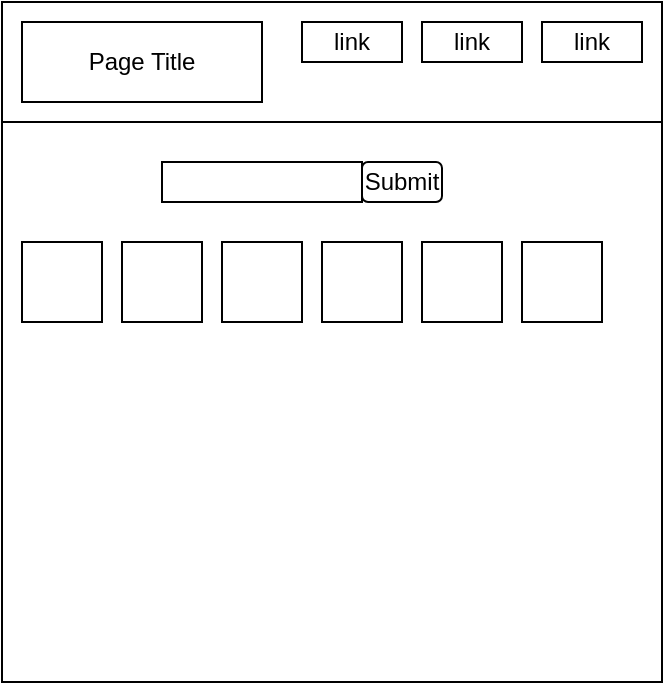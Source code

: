 <mxfile version="14.8.6" type="device"><diagram id="MNdUw5EYdM2hX-cuRLQA" name="Page-1"><mxGraphModel dx="426" dy="448" grid="1" gridSize="10" guides="1" tooltips="1" connect="1" arrows="1" fold="1" page="1" pageScale="1" pageWidth="850" pageHeight="1100" math="0" shadow="0"><root><mxCell id="0"/><mxCell id="1" parent="0"/><mxCell id="pliP_uUuBB7q0iGDRCVN-1" value="" style="rounded=0;whiteSpace=wrap;html=1;" vertex="1" parent="1"><mxGeometry x="60" y="70" width="330" height="340" as="geometry"/></mxCell><mxCell id="pliP_uUuBB7q0iGDRCVN-11" value="" style="rounded=0;whiteSpace=wrap;html=1;" vertex="1" parent="1"><mxGeometry x="60" y="70" width="330" height="60" as="geometry"/></mxCell><mxCell id="pliP_uUuBB7q0iGDRCVN-2" value="Page Title" style="rounded=0;whiteSpace=wrap;html=1;" vertex="1" parent="1"><mxGeometry x="70" y="80" width="120" height="40" as="geometry"/></mxCell><mxCell id="pliP_uUuBB7q0iGDRCVN-7" value="link" style="rounded=0;whiteSpace=wrap;html=1;" vertex="1" parent="1"><mxGeometry x="210" y="80" width="50" height="20" as="geometry"/></mxCell><mxCell id="pliP_uUuBB7q0iGDRCVN-9" value="link" style="rounded=0;whiteSpace=wrap;html=1;" vertex="1" parent="1"><mxGeometry x="330" y="80" width="50" height="20" as="geometry"/></mxCell><mxCell id="pliP_uUuBB7q0iGDRCVN-10" value="link" style="rounded=0;whiteSpace=wrap;html=1;" vertex="1" parent="1"><mxGeometry x="270" y="80" width="50" height="20" as="geometry"/></mxCell><mxCell id="pliP_uUuBB7q0iGDRCVN-12" value="" style="rounded=0;whiteSpace=wrap;html=1;" vertex="1" parent="1"><mxGeometry x="140" y="150" width="100" height="20" as="geometry"/></mxCell><mxCell id="pliP_uUuBB7q0iGDRCVN-13" value="Submit" style="rounded=1;whiteSpace=wrap;html=1;" vertex="1" parent="1"><mxGeometry x="240" y="150" width="40" height="20" as="geometry"/></mxCell><mxCell id="pliP_uUuBB7q0iGDRCVN-14" value="" style="rounded=0;whiteSpace=wrap;html=1;" vertex="1" parent="1"><mxGeometry x="70" y="190" width="40" height="40" as="geometry"/></mxCell><mxCell id="pliP_uUuBB7q0iGDRCVN-15" value="" style="rounded=0;whiteSpace=wrap;html=1;" vertex="1" parent="1"><mxGeometry x="120" y="190" width="40" height="40" as="geometry"/></mxCell><mxCell id="pliP_uUuBB7q0iGDRCVN-17" value="" style="rounded=0;whiteSpace=wrap;html=1;" vertex="1" parent="1"><mxGeometry x="270" y="190" width="40" height="40" as="geometry"/></mxCell><mxCell id="pliP_uUuBB7q0iGDRCVN-18" value="" style="rounded=0;whiteSpace=wrap;html=1;" vertex="1" parent="1"><mxGeometry x="170" y="190" width="40" height="40" as="geometry"/></mxCell><mxCell id="pliP_uUuBB7q0iGDRCVN-19" value="" style="rounded=0;whiteSpace=wrap;html=1;" vertex="1" parent="1"><mxGeometry x="220" y="190" width="40" height="40" as="geometry"/></mxCell><mxCell id="pliP_uUuBB7q0iGDRCVN-23" value="" style="rounded=0;whiteSpace=wrap;html=1;" vertex="1" parent="1"><mxGeometry x="320" y="190" width="40" height="40" as="geometry"/></mxCell></root></mxGraphModel></diagram></mxfile>